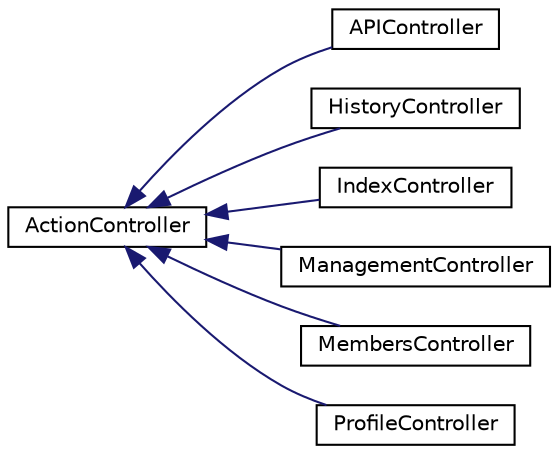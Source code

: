 digraph "Graphical Class Hierarchy"
{
  edge [fontname="Helvetica",fontsize="10",labelfontname="Helvetica",labelfontsize="10"];
  node [fontname="Helvetica",fontsize="10",shape=record];
  rankdir="LR";
  Node1 [label="ActionController",height=0.2,width=0.4,color="black", fillcolor="white", style="filled",URL="$class_action_controller.html"];
  Node1 -> Node2 [dir="back",color="midnightblue",fontsize="10",style="solid",fontname="Helvetica"];
  Node2 [label="APIController",height=0.2,width=0.4,color="black", fillcolor="white", style="filled",URL="$class_a_p_i_controller.html"];
  Node1 -> Node3 [dir="back",color="midnightblue",fontsize="10",style="solid",fontname="Helvetica"];
  Node3 [label="HistoryController",height=0.2,width=0.4,color="black", fillcolor="white", style="filled",URL="$class_history_controller.html"];
  Node1 -> Node4 [dir="back",color="midnightblue",fontsize="10",style="solid",fontname="Helvetica"];
  Node4 [label="IndexController",height=0.2,width=0.4,color="black", fillcolor="white", style="filled",URL="$class_index_controller.html"];
  Node1 -> Node5 [dir="back",color="midnightblue",fontsize="10",style="solid",fontname="Helvetica"];
  Node5 [label="ManagementController",height=0.2,width=0.4,color="black", fillcolor="white", style="filled",URL="$class_management_controller.html"];
  Node1 -> Node6 [dir="back",color="midnightblue",fontsize="10",style="solid",fontname="Helvetica"];
  Node6 [label="MembersController",height=0.2,width=0.4,color="black", fillcolor="white", style="filled",URL="$class_members_controller.html"];
  Node1 -> Node7 [dir="back",color="midnightblue",fontsize="10",style="solid",fontname="Helvetica"];
  Node7 [label="ProfileController",height=0.2,width=0.4,color="black", fillcolor="white", style="filled",URL="$class_profile_controller.html"];
}
